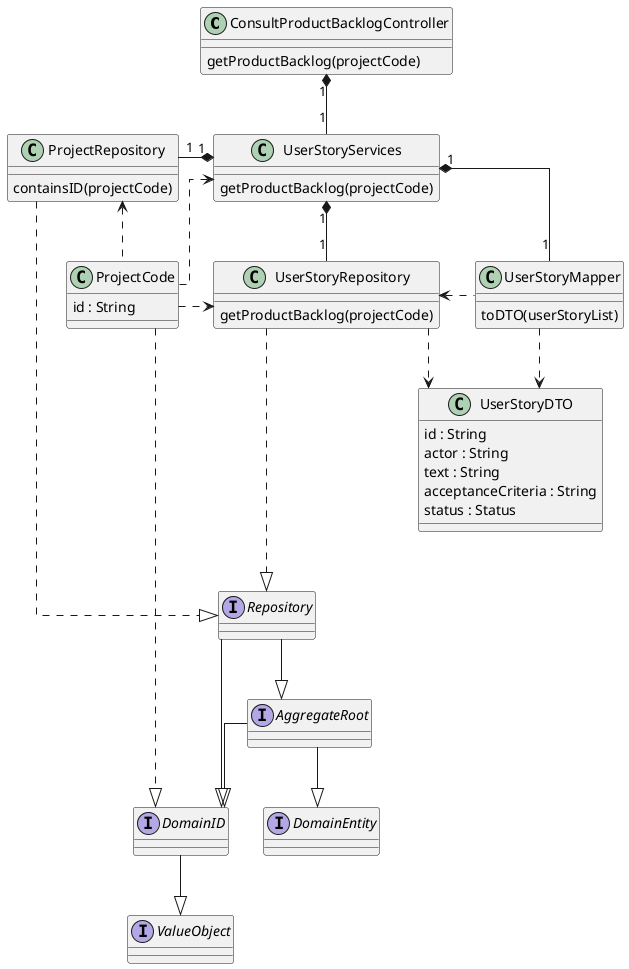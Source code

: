 @startuml
skinparam linetype ortho

class ConsultProductBacklogController {
getProductBacklog(projectCode)
}

class UserStoryServices {
getProductBacklog(projectCode)
}

class ProjectRepository {
containsID(projectCode)
}

class ProjectCode {
id : String
}

class UserStoryRepository {
getProductBacklog(projectCode)
}

class UserStoryMapper{
toDTO(userStoryList)
}

class UserStoryDTO {
id : String
actor : String
text : String
acceptanceCriteria : String
status : Status
}

interface ValueObject {
}

interface DomainID {
}

interface Repository {
}

interface AggregateRoot {
}

interface DomainEntity {
}

ConsultProductBacklogController "1" *-- "1" UserStoryServices
UserStoryServices "1" *-left- "1" ProjectRepository
UserStoryServices "1" *-- "1" UserStoryMapper
UserStoryServices "1" *-- "1" UserStoryRepository
UserStoryMapper ..> UserStoryDTO
UserStoryMapper .left.> UserStoryRepository
UserStoryRepository ..> UserStoryDTO
ProjectCode .up.> ProjectRepository
ProjectCode .up.> UserStoryServices
ProjectCode .right.> UserStoryRepository

UserStoryRepository -..|> Repository
ProjectRepository -..|> Repository
ProjectCode -.down.|> DomainID

DomainID --|> ValueObject

Repository --|> DomainID
Repository --|> AggregateRoot

AggregateRoot --|> DomainID
AggregateRoot --|> DomainEntity

@enduml